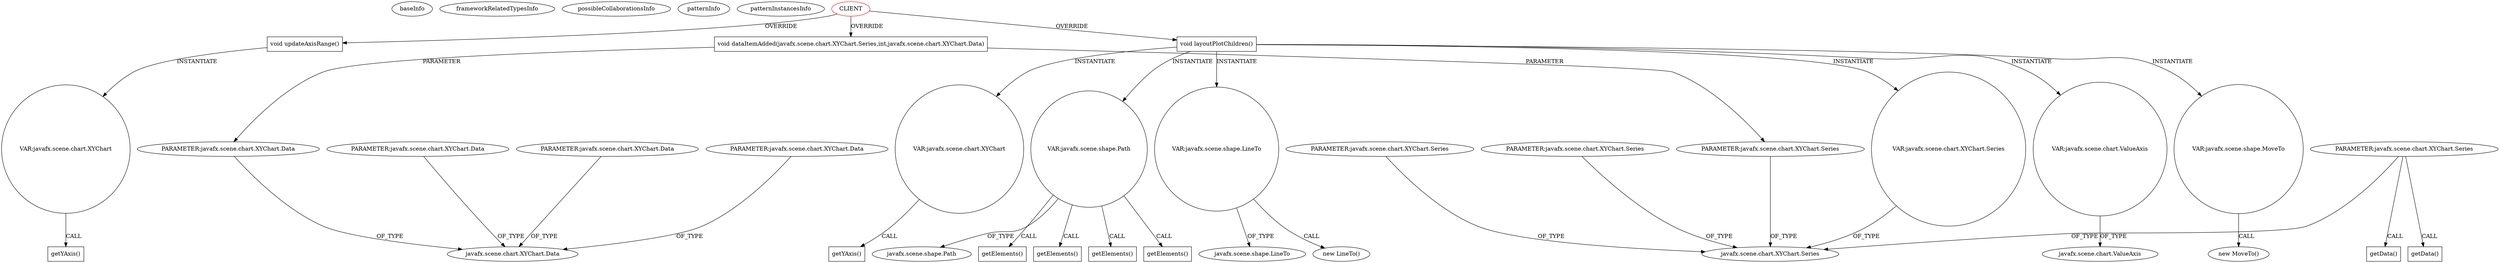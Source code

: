 digraph {
baseInfo[graphId=2498,category="pattern",isAnonymous=false,possibleRelation=false]
frameworkRelatedTypesInfo[]
possibleCollaborationsInfo[]
patternInfo[frequency=2.0,patternRootClient=0]
patternInstancesInfo[0="LichuanLu-ShunUI-FX~/LichuanLu-ShunUI-FX/ShunUI-FX-master/src/view/chart/StackedBarChart.java~StackedBarChart~811",1="TomaszKorecki-InvestorAssistant~/TomaszKorecki-InvestorAssistant/InvestorAssistant-master/Investor's assistant/src/investor/charts/CandleChart.java~CandleStickChart~1473"]
14[label="javafx.scene.chart.XYChart.Series",vertexType="FRAMEWORK_CLASS_TYPE",isFrameworkType=false]
94[label="PARAMETER:javafx.scene.chart.XYChart.Series",vertexType="PARAMETER_DECLARATION",isFrameworkType=false]
101[label="PARAMETER:javafx.scene.chart.XYChart.Series",vertexType="PARAMETER_DECLARATION",isFrameworkType=false]
107[label="PARAMETER:javafx.scene.chart.XYChart.Series",vertexType="PARAMETER_DECLARATION",isFrameworkType=false]
104[label="PARAMETER:javafx.scene.chart.XYChart.Series",vertexType="PARAMETER_DECLARATION",isFrameworkType=false]
93[label="void dataItemAdded(javafx.scene.chart.XYChart.Series,int,javafx.scene.chart.XYChart.Data)",vertexType="OVERRIDING_METHOD_DECLARATION",isFrameworkType=false,shape=box]
96[label="PARAMETER:javafx.scene.chart.XYChart.Data",vertexType="PARAMETER_DECLARATION",isFrameworkType=false]
36[label="javafx.scene.chart.XYChart.Data",vertexType="FRAMEWORK_CLASS_TYPE",isFrameworkType=false]
0[label="CLIENT",vertexType="ROOT_CLIENT_CLASS_DECLARATION",isFrameworkType=false,color=red]
112[label="getData()",vertexType="INSIDE_CALL",isFrameworkType=false,shape=box]
110[label="getData()",vertexType="INSIDE_CALL",isFrameworkType=false,shape=box]
116[label="void updateAxisRange()",vertexType="OVERRIDING_METHOD_DECLARATION",isFrameworkType=false,shape=box]
146[label="PARAMETER:javafx.scene.chart.XYChart.Data",vertexType="PARAMETER_DECLARATION",isFrameworkType=false]
99[label="PARAMETER:javafx.scene.chart.XYChart.Data",vertexType="PARAMETER_DECLARATION",isFrameworkType=false]
91[label="PARAMETER:javafx.scene.chart.XYChart.Data",vertexType="PARAMETER_DECLARATION",isFrameworkType=false]
2[label="void layoutPlotChildren()",vertexType="OVERRIDING_METHOD_DECLARATION",isFrameworkType=false,shape=box]
17[label="VAR:javafx.scene.shape.Path",vertexType="VARIABLE_EXPRESION",isFrameworkType=false,shape=circle]
19[label="javafx.scene.shape.Path",vertexType="FRAMEWORK_CLASS_TYPE",isFrameworkType=false]
83[label="VAR:javafx.scene.shape.LineTo",vertexType="VARIABLE_EXPRESION",isFrameworkType=false,shape=circle]
82[label="new LineTo()",vertexType="CONSTRUCTOR_CALL",isFrameworkType=false]
84[label="javafx.scene.shape.LineTo",vertexType="FRAMEWORK_CLASS_TYPE",isFrameworkType=false]
58[label="VAR:javafx.scene.chart.ValueAxis",vertexType="VARIABLE_EXPRESION",isFrameworkType=false,shape=circle]
60[label="javafx.scene.chart.ValueAxis",vertexType="FRAMEWORK_CLASS_TYPE",isFrameworkType=false]
18[label="getElements()",vertexType="INSIDE_CALL",isFrameworkType=false,shape=box]
71[label="getElements()",vertexType="INSIDE_CALL",isFrameworkType=false,shape=box]
69[label="getElements()",vertexType="INSIDE_CALL",isFrameworkType=false,shape=box]
81[label="getElements()",vertexType="INSIDE_CALL",isFrameworkType=false,shape=box]
73[label="VAR:javafx.scene.shape.MoveTo",vertexType="VARIABLE_EXPRESION",isFrameworkType=false,shape=circle]
72[label="new MoveTo()",vertexType="CONSTRUCTOR_CALL",isFrameworkType=false]
12[label="VAR:javafx.scene.chart.XYChart.Series",vertexType="VARIABLE_EXPRESION",isFrameworkType=false,shape=circle]
117[label="VAR:javafx.scene.chart.XYChart",vertexType="VARIABLE_EXPRESION",isFrameworkType=false,shape=circle]
121[label="getYAxis()",vertexType="INSIDE_CALL",isFrameworkType=false,shape=box]
3[label="VAR:javafx.scene.chart.XYChart",vertexType="VARIABLE_EXPRESION",isFrameworkType=false,shape=circle]
79[label="getYAxis()",vertexType="INSIDE_CALL",isFrameworkType=false,shape=box]
116->117[label="INSTANTIATE"]
99->36[label="OF_TYPE"]
107->112[label="CALL"]
17->81[label="CALL"]
107->14[label="OF_TYPE"]
93->96[label="PARAMETER"]
104->14[label="OF_TYPE"]
0->93[label="OVERRIDE"]
2->17[label="INSTANTIATE"]
17->19[label="OF_TYPE"]
2->12[label="INSTANTIATE"]
2->3[label="INSTANTIATE"]
0->2[label="OVERRIDE"]
17->18[label="CALL"]
101->14[label="OF_TYPE"]
91->36[label="OF_TYPE"]
94->14[label="OF_TYPE"]
58->60[label="OF_TYPE"]
96->36[label="OF_TYPE"]
117->121[label="CALL"]
17->71[label="CALL"]
83->84[label="OF_TYPE"]
0->116[label="OVERRIDE"]
83->82[label="CALL"]
3->79[label="CALL"]
12->14[label="OF_TYPE"]
2->83[label="INSTANTIATE"]
2->73[label="INSTANTIATE"]
93->94[label="PARAMETER"]
73->72[label="CALL"]
146->36[label="OF_TYPE"]
2->58[label="INSTANTIATE"]
17->69[label="CALL"]
107->110[label="CALL"]
}
